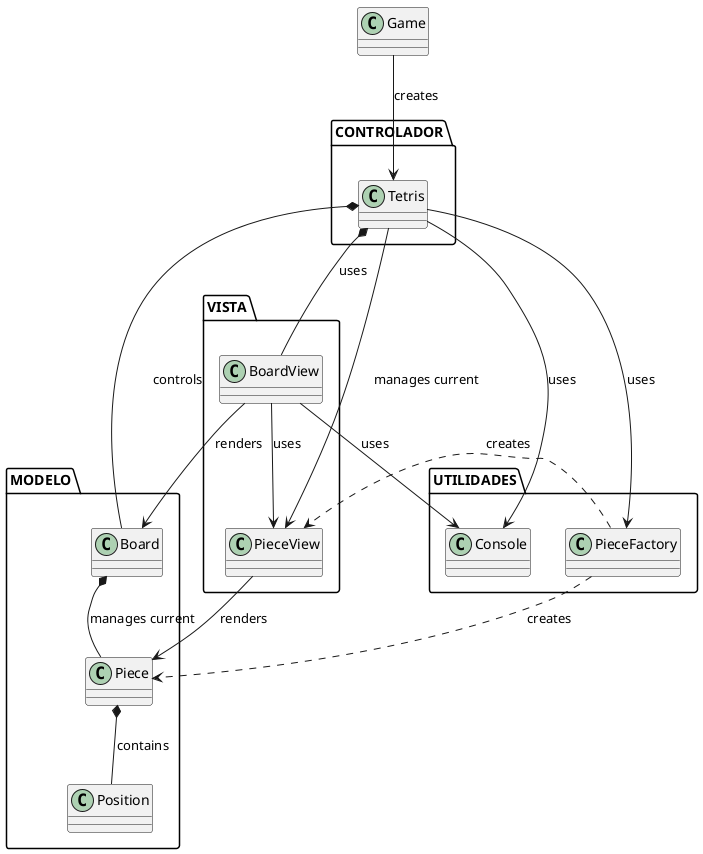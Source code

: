 @startuml

package MODELO as "MODELO" {
    class Board
    class Piece
    class Position
}

package "VISTA" {
    class BoardView
    class PieceView
}

package "CONTROLADOR" {
    class Tetris
}

package "UTILIDADES" {
    class PieceFactory
    class Console
}


Game --> Tetris : creates
Tetris *-- Board : controls
Tetris *-- BoardView : uses
Tetris --> PieceView : manages current
Tetris ---> Console : uses
Tetris ---> PieceFactory : uses

Board *-- Piece : manages current
Piece *-- Position : contains

BoardView --> Console : uses
BoardView --> Board : renders
BoardView --> PieceView : uses
PieceView --> Piece : renders

PieceFactory ..> Piece : creates
PieceFactory ..> PieceView : creates


@enduml